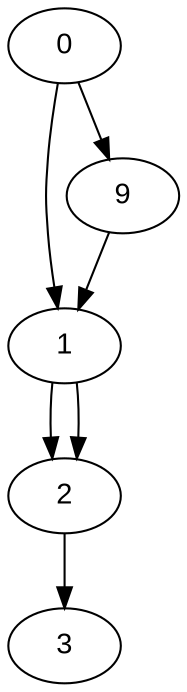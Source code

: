 digraph Tree {
    node [fontname="Arial"];
   "0" -> "1";
   "1" -> "2";
   "2" -> "3";
   "0" -> "9";
   "9" -> "1";
    "1" -> "2";

}
